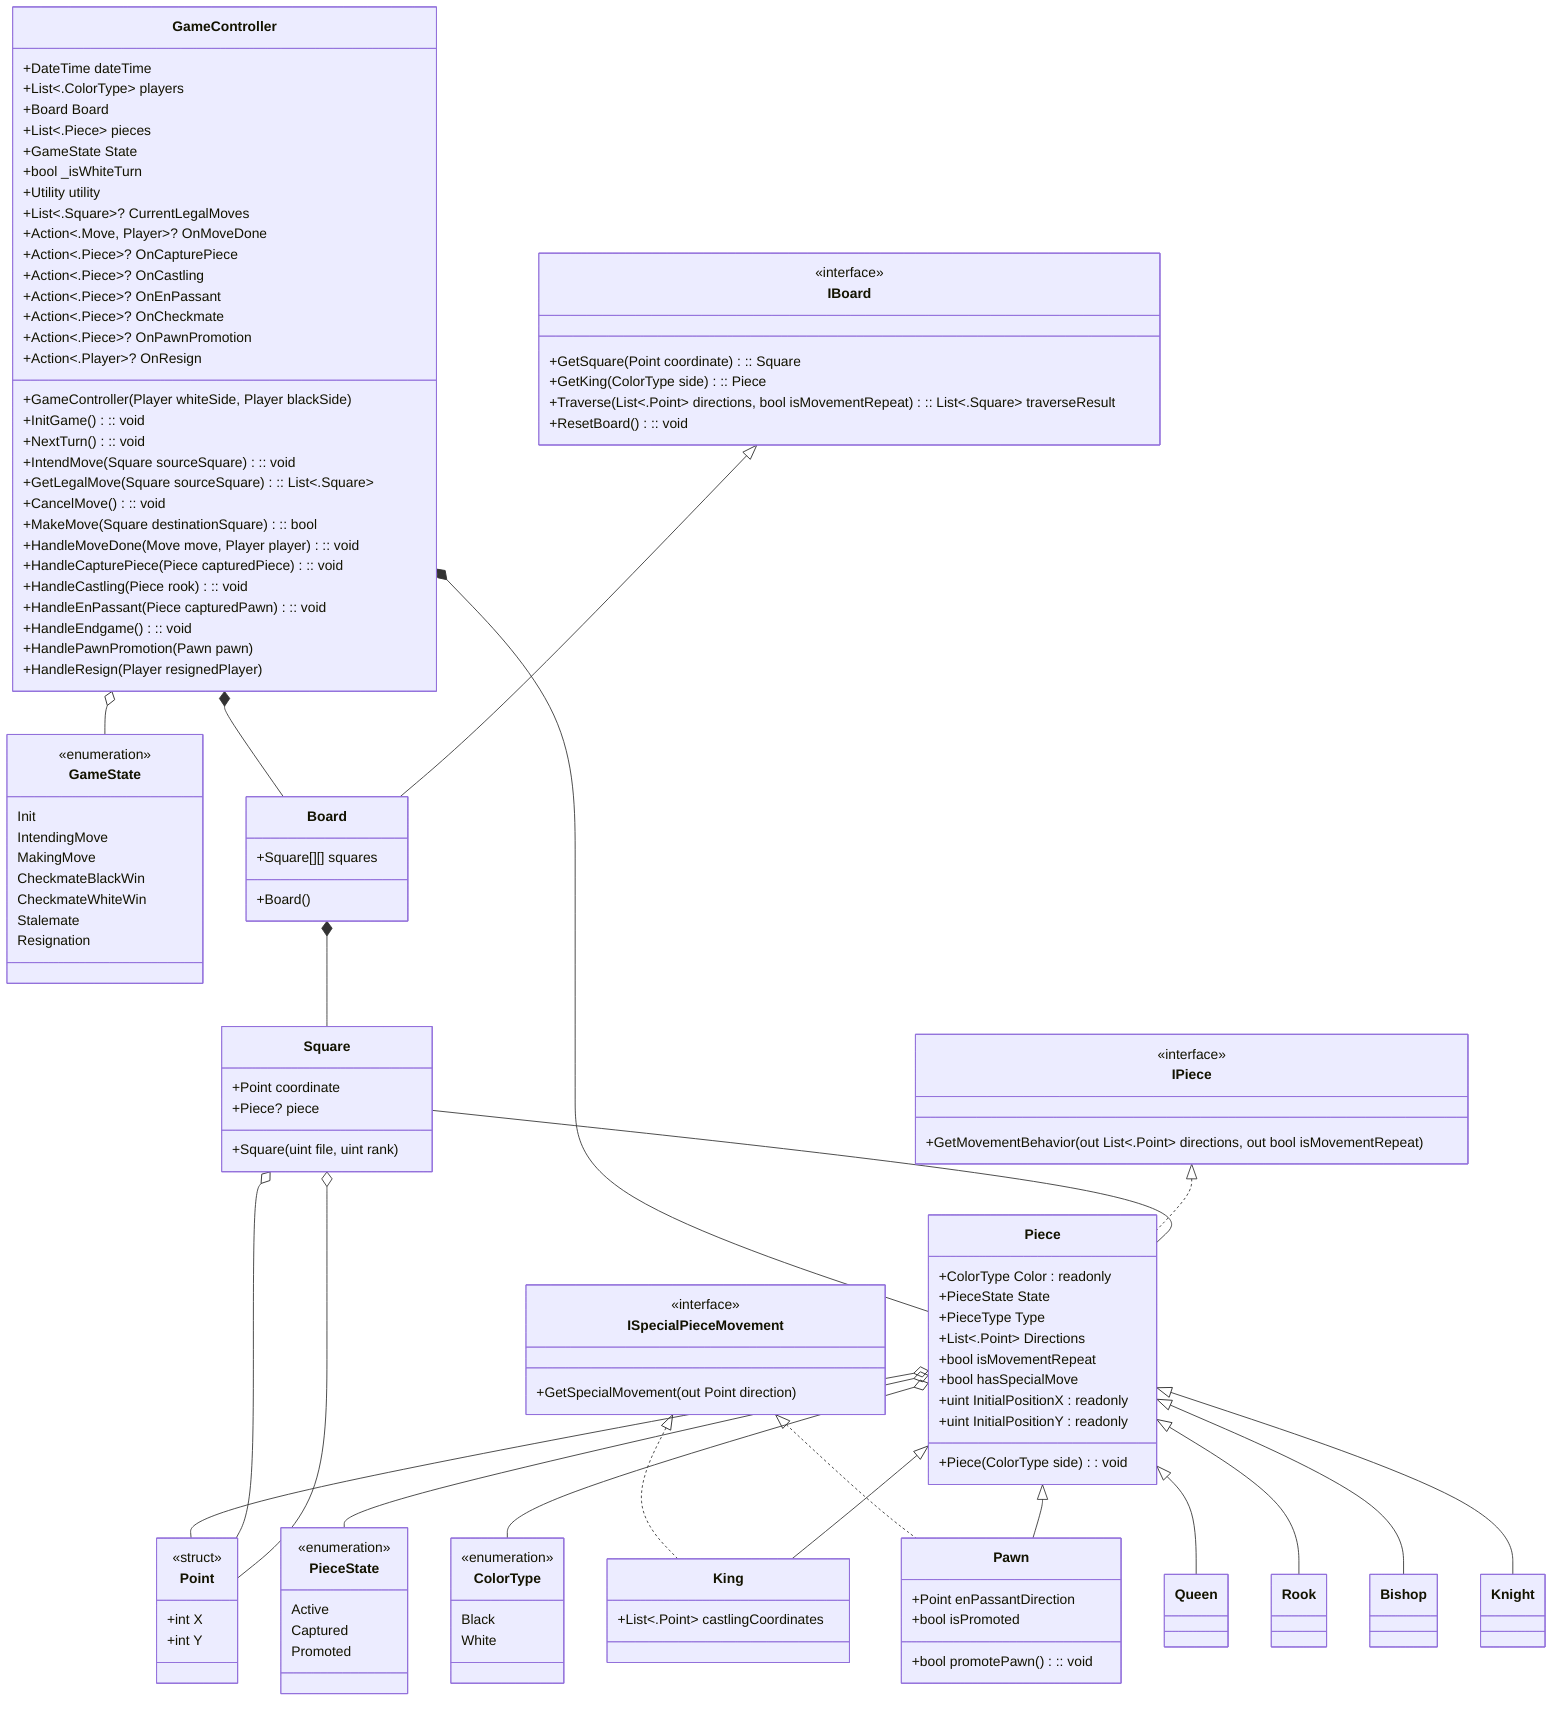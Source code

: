 classDiagram
direction TB

class ColorType {
    Black
    White
}
<<enumeration>> ColorType

class PieceState {
    Active
    Captured
    Promoted
}
<<enumeration>> PieceState

class GameState {
    Init
    IntendingMove
    MakingMove
    CheckmateBlackWin
    CheckmateWhiteWin
    Stalemate
    Resignation
}
<<enumeration>> GameState

class Point {
    +int X
    +int Y
}
<<struct>> Point

class IBoard {
    +GetSquare(Point coordinate) :: Square
    +GetKing(ColorType side) :: Piece
    +Traverse(List<.Point> directions, bool isMovementRepeat) :: List<.Square> traverseResult
    +ResetBoard() :: void
}
<<interface>> IBoard

class IPiece {
    +GetMovementBehavior(out List<.Point> directions, out bool isMovementRepeat)
}
<<interface>> IPiece

class ISpecialPieceMovement {
    +GetSpecialMovement(out Point direction)
}
<<interface>> ISpecialPieceMovement

class GameController {
    +DateTime dateTime
    +List<.ColorType> players
    +Board Board
    +List<.Piece> pieces
    +GameState State
    +bool _isWhiteTurn
    +Utility utility
    +List<.Square>? CurrentLegalMoves
    +GameController(Player whiteSide, Player blackSide)
    +InitGame() :: void
    +NextTurn() :: void
    +IntendMove(Square sourceSquare) :: void
    +GetLegalMove(Square sourceSquare) :: List<.Square>
    +CancelMove() :: void
    +MakeMove(Square destinationSquare) :: bool
    +Action<.Move, Player>? OnMoveDone
    +HandleMoveDone(Move move, Player player) :: void
    +Action<.Piece>? OnCapturePiece
    +HandleCapturePiece(Piece capturedPiece) :: void
    +Action<.Piece>? OnCastling
    +HandleCastling(Piece rook) :: void
    +Action<.Piece>? OnEnPassant
    +HandleEnPassant(Piece capturedPawn) :: void
    +Action<.Piece>? OnCheckmate
    +HandleEndgame() :: void
    +Action<.Piece>? OnPawnPromotion
    +HandlePawnPromotion(Pawn pawn)
    +Action<.Player>? OnResign
    +HandleResign(Player resignedPlayer)
}

class Board {
    +Square[][] squares
    +Board()
}

class Square {
    +Point coordinate
    +Piece? piece
    +Square(uint file, uint rank)
}

class Piece {
    +ColorType Color : readonly
    +PieceState State
    +PieceType Type
    +List<.Point> Directions
    +bool isMovementRepeat
    +bool hasSpecialMove
    +uint InitialPositionX : readonly
    +uint InitialPositionY : readonly
    +Piece(ColorType side) : void
}

class King {
    +List<.Point> castlingCoordinates
}

class Pawn {
    +Point enPassantDirection
    +bool isPromoted
    +bool promotePawn() :: void
}

class Queen
class Knight
class Rook
class Bishop

Board *-- Square
GameController *-- Piece
GameController *-- Board
GameController o-- GameState
IBoard <|-- Board
IPiece <|.. Piece
ISpecialPieceMovement <|.. Pawn
ISpecialPieceMovement <|.. King
Piece o-- PieceState
Piece o-- ColorType
Piece o-- Point
Piece <|-- King
Piece <|-- Pawn
Piece <|-- Queen
Piece <|-- Rook
Piece <|-- Bishop
Piece <|-- Knight
Square o-- Point
Square -- Piece
Square o-- Point